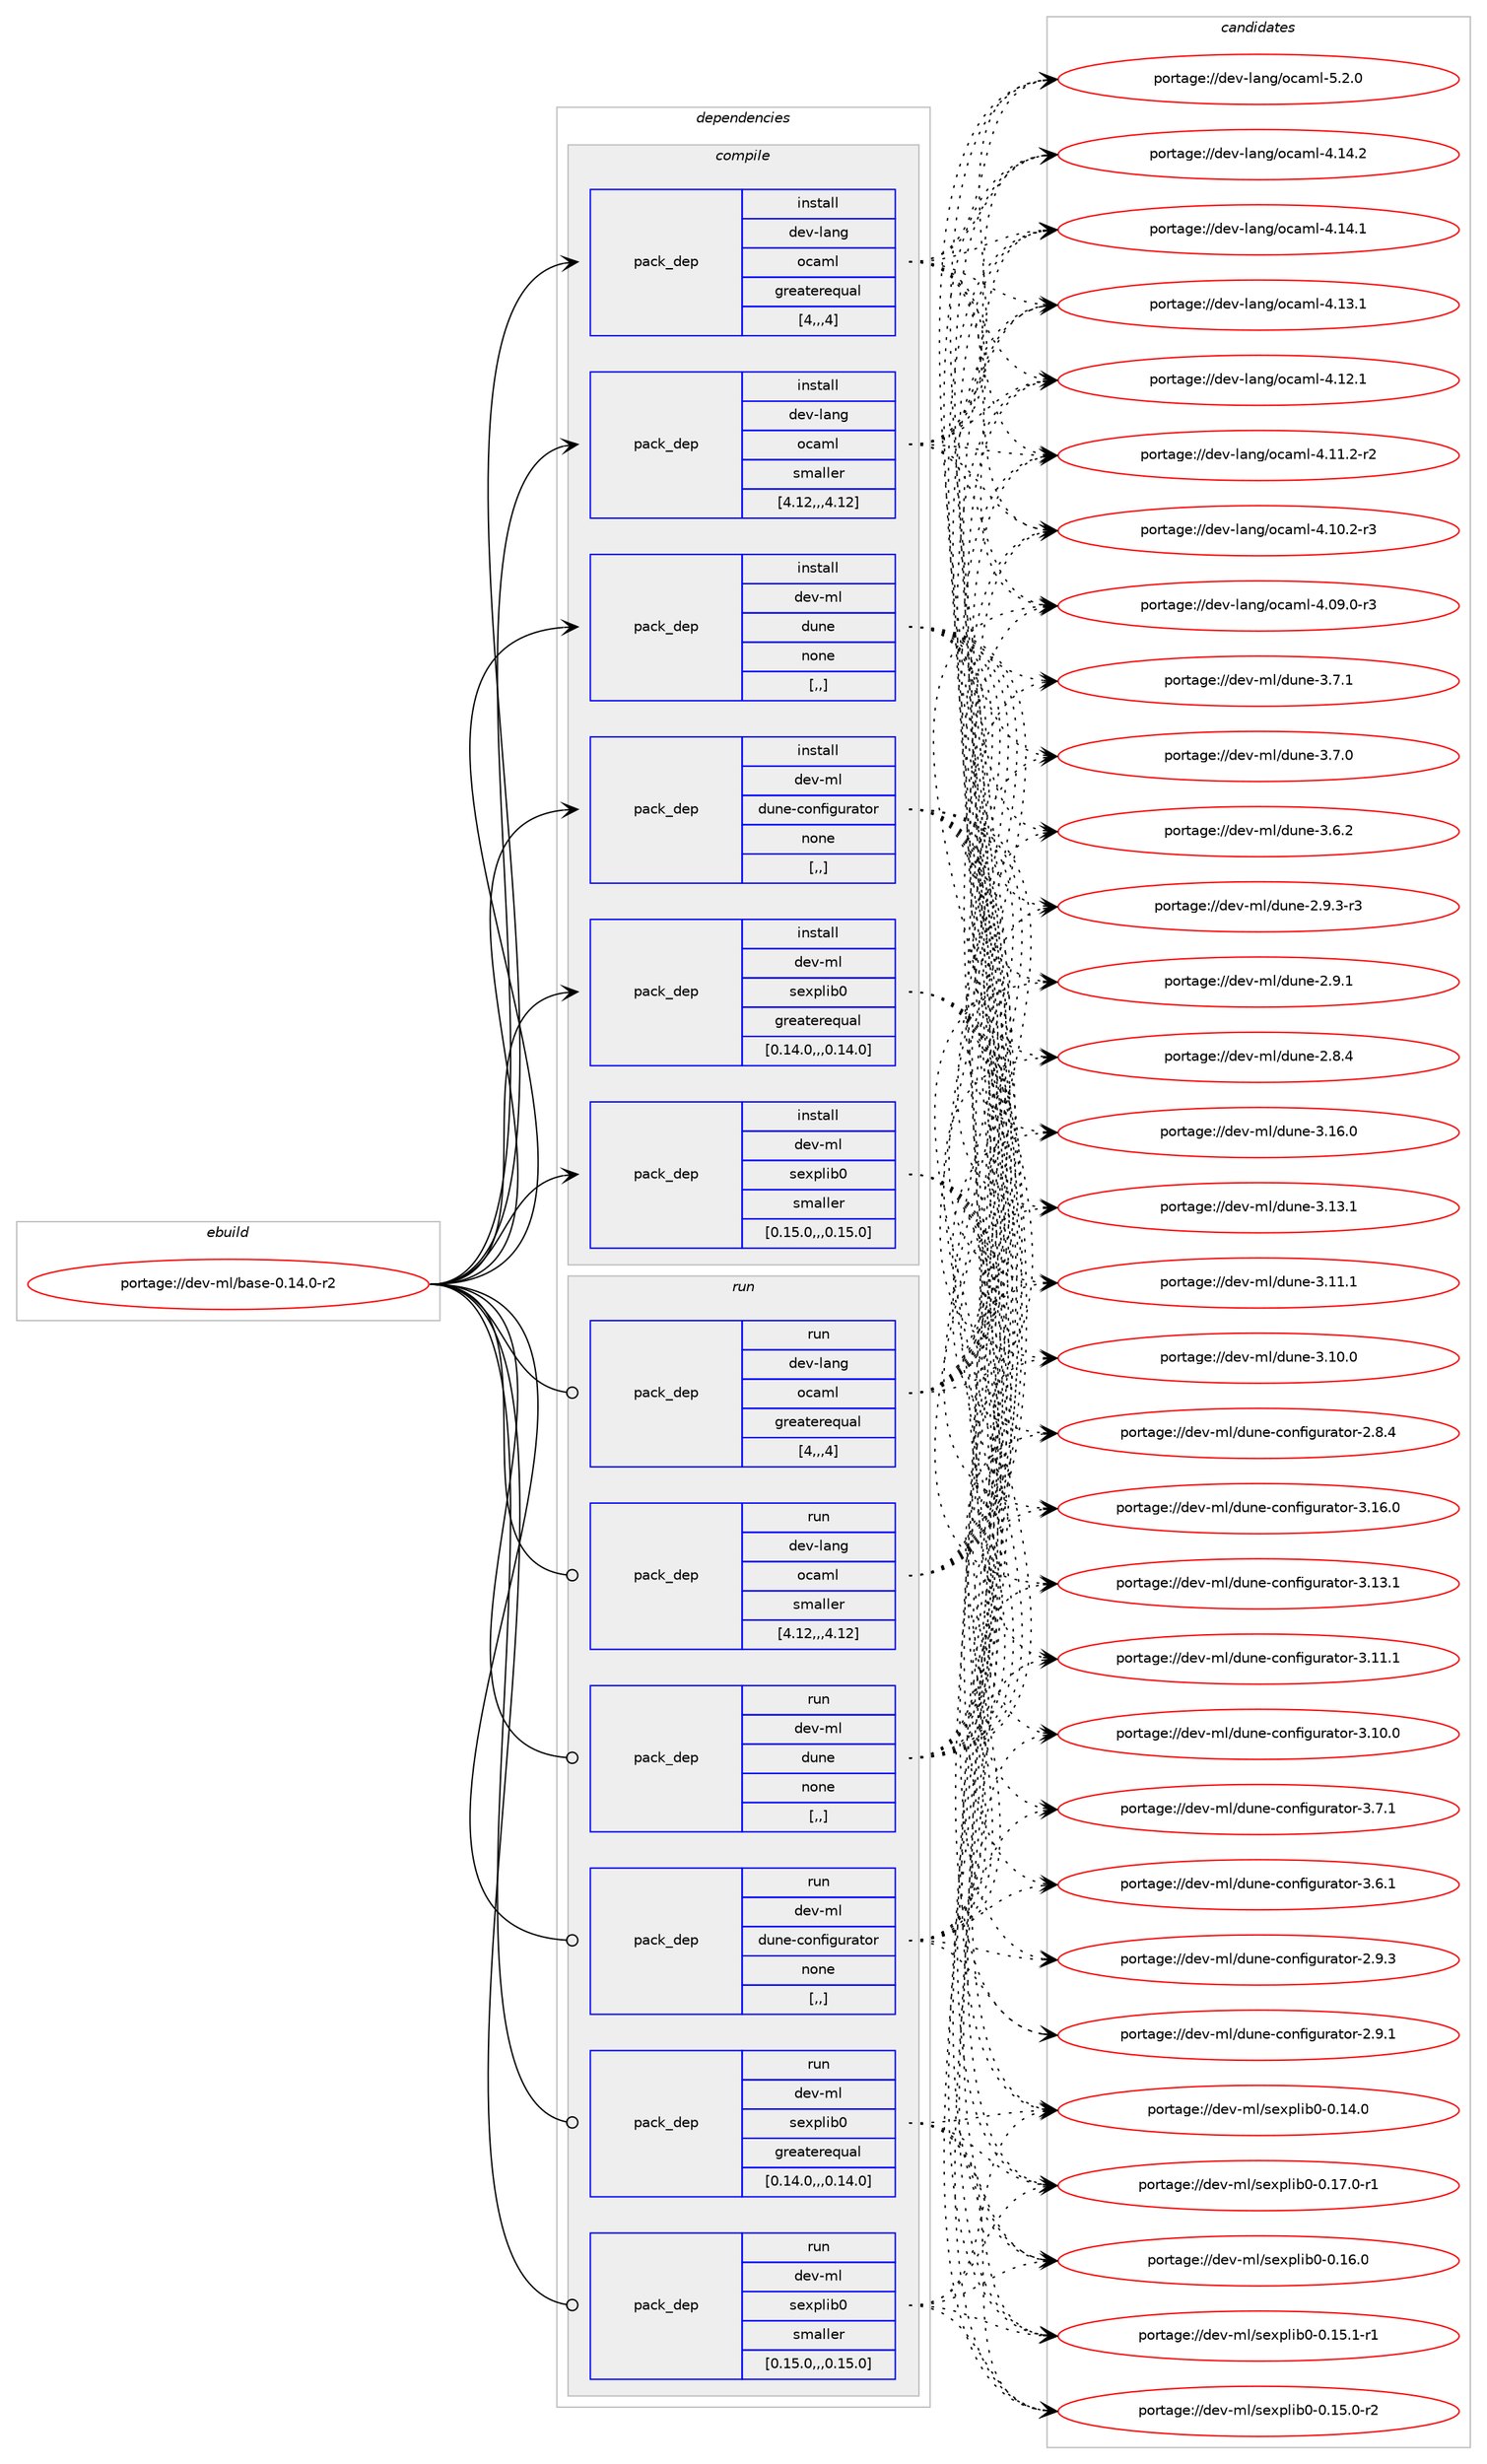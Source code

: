 digraph prolog {

# *************
# Graph options
# *************

newrank=true;
concentrate=true;
compound=true;
graph [rankdir=LR,fontname=Helvetica,fontsize=10,ranksep=1.5];#, ranksep=2.5, nodesep=0.2];
edge  [arrowhead=vee];
node  [fontname=Helvetica,fontsize=10];

# **********
# The ebuild
# **********

subgraph cluster_leftcol {
color=gray;
label=<<i>ebuild</i>>;
id [label="portage://dev-ml/base-0.14.0-r2", color=red, width=4, href="../dev-ml/base-0.14.0-r2.svg"];
}

# ****************
# The dependencies
# ****************

subgraph cluster_midcol {
color=gray;
label=<<i>dependencies</i>>;
subgraph cluster_compile {
fillcolor="#eeeeee";
style=filled;
label=<<i>compile</i>>;
subgraph pack87140 {
dependency117624 [label=<<TABLE BORDER="0" CELLBORDER="1" CELLSPACING="0" CELLPADDING="4" WIDTH="220"><TR><TD ROWSPAN="6" CELLPADDING="30">pack_dep</TD></TR><TR><TD WIDTH="110">install</TD></TR><TR><TD>dev-lang</TD></TR><TR><TD>ocaml</TD></TR><TR><TD>greaterequal</TD></TR><TR><TD>[4,,,4]</TD></TR></TABLE>>, shape=none, color=blue];
}
id:e -> dependency117624:w [weight=20,style="solid",arrowhead="vee"];
subgraph pack87141 {
dependency117625 [label=<<TABLE BORDER="0" CELLBORDER="1" CELLSPACING="0" CELLPADDING="4" WIDTH="220"><TR><TD ROWSPAN="6" CELLPADDING="30">pack_dep</TD></TR><TR><TD WIDTH="110">install</TD></TR><TR><TD>dev-lang</TD></TR><TR><TD>ocaml</TD></TR><TR><TD>smaller</TD></TR><TR><TD>[4.12,,,4.12]</TD></TR></TABLE>>, shape=none, color=blue];
}
id:e -> dependency117625:w [weight=20,style="solid",arrowhead="vee"];
subgraph pack87142 {
dependency117626 [label=<<TABLE BORDER="0" CELLBORDER="1" CELLSPACING="0" CELLPADDING="4" WIDTH="220"><TR><TD ROWSPAN="6" CELLPADDING="30">pack_dep</TD></TR><TR><TD WIDTH="110">install</TD></TR><TR><TD>dev-ml</TD></TR><TR><TD>dune</TD></TR><TR><TD>none</TD></TR><TR><TD>[,,]</TD></TR></TABLE>>, shape=none, color=blue];
}
id:e -> dependency117626:w [weight=20,style="solid",arrowhead="vee"];
subgraph pack87143 {
dependency117627 [label=<<TABLE BORDER="0" CELLBORDER="1" CELLSPACING="0" CELLPADDING="4" WIDTH="220"><TR><TD ROWSPAN="6" CELLPADDING="30">pack_dep</TD></TR><TR><TD WIDTH="110">install</TD></TR><TR><TD>dev-ml</TD></TR><TR><TD>dune-configurator</TD></TR><TR><TD>none</TD></TR><TR><TD>[,,]</TD></TR></TABLE>>, shape=none, color=blue];
}
id:e -> dependency117627:w [weight=20,style="solid",arrowhead="vee"];
subgraph pack87144 {
dependency117628 [label=<<TABLE BORDER="0" CELLBORDER="1" CELLSPACING="0" CELLPADDING="4" WIDTH="220"><TR><TD ROWSPAN="6" CELLPADDING="30">pack_dep</TD></TR><TR><TD WIDTH="110">install</TD></TR><TR><TD>dev-ml</TD></TR><TR><TD>sexplib0</TD></TR><TR><TD>greaterequal</TD></TR><TR><TD>[0.14.0,,,0.14.0]</TD></TR></TABLE>>, shape=none, color=blue];
}
id:e -> dependency117628:w [weight=20,style="solid",arrowhead="vee"];
subgraph pack87145 {
dependency117629 [label=<<TABLE BORDER="0" CELLBORDER="1" CELLSPACING="0" CELLPADDING="4" WIDTH="220"><TR><TD ROWSPAN="6" CELLPADDING="30">pack_dep</TD></TR><TR><TD WIDTH="110">install</TD></TR><TR><TD>dev-ml</TD></TR><TR><TD>sexplib0</TD></TR><TR><TD>smaller</TD></TR><TR><TD>[0.15.0,,,0.15.0]</TD></TR></TABLE>>, shape=none, color=blue];
}
id:e -> dependency117629:w [weight=20,style="solid",arrowhead="vee"];
}
subgraph cluster_compileandrun {
fillcolor="#eeeeee";
style=filled;
label=<<i>compile and run</i>>;
}
subgraph cluster_run {
fillcolor="#eeeeee";
style=filled;
label=<<i>run</i>>;
subgraph pack87146 {
dependency117630 [label=<<TABLE BORDER="0" CELLBORDER="1" CELLSPACING="0" CELLPADDING="4" WIDTH="220"><TR><TD ROWSPAN="6" CELLPADDING="30">pack_dep</TD></TR><TR><TD WIDTH="110">run</TD></TR><TR><TD>dev-lang</TD></TR><TR><TD>ocaml</TD></TR><TR><TD>greaterequal</TD></TR><TR><TD>[4,,,4]</TD></TR></TABLE>>, shape=none, color=blue];
}
id:e -> dependency117630:w [weight=20,style="solid",arrowhead="odot"];
subgraph pack87147 {
dependency117631 [label=<<TABLE BORDER="0" CELLBORDER="1" CELLSPACING="0" CELLPADDING="4" WIDTH="220"><TR><TD ROWSPAN="6" CELLPADDING="30">pack_dep</TD></TR><TR><TD WIDTH="110">run</TD></TR><TR><TD>dev-lang</TD></TR><TR><TD>ocaml</TD></TR><TR><TD>smaller</TD></TR><TR><TD>[4.12,,,4.12]</TD></TR></TABLE>>, shape=none, color=blue];
}
id:e -> dependency117631:w [weight=20,style="solid",arrowhead="odot"];
subgraph pack87148 {
dependency117632 [label=<<TABLE BORDER="0" CELLBORDER="1" CELLSPACING="0" CELLPADDING="4" WIDTH="220"><TR><TD ROWSPAN="6" CELLPADDING="30">pack_dep</TD></TR><TR><TD WIDTH="110">run</TD></TR><TR><TD>dev-ml</TD></TR><TR><TD>dune</TD></TR><TR><TD>none</TD></TR><TR><TD>[,,]</TD></TR></TABLE>>, shape=none, color=blue];
}
id:e -> dependency117632:w [weight=20,style="solid",arrowhead="odot"];
subgraph pack87149 {
dependency117633 [label=<<TABLE BORDER="0" CELLBORDER="1" CELLSPACING="0" CELLPADDING="4" WIDTH="220"><TR><TD ROWSPAN="6" CELLPADDING="30">pack_dep</TD></TR><TR><TD WIDTH="110">run</TD></TR><TR><TD>dev-ml</TD></TR><TR><TD>dune-configurator</TD></TR><TR><TD>none</TD></TR><TR><TD>[,,]</TD></TR></TABLE>>, shape=none, color=blue];
}
id:e -> dependency117633:w [weight=20,style="solid",arrowhead="odot"];
subgraph pack87150 {
dependency117634 [label=<<TABLE BORDER="0" CELLBORDER="1" CELLSPACING="0" CELLPADDING="4" WIDTH="220"><TR><TD ROWSPAN="6" CELLPADDING="30">pack_dep</TD></TR><TR><TD WIDTH="110">run</TD></TR><TR><TD>dev-ml</TD></TR><TR><TD>sexplib0</TD></TR><TR><TD>greaterequal</TD></TR><TR><TD>[0.14.0,,,0.14.0]</TD></TR></TABLE>>, shape=none, color=blue];
}
id:e -> dependency117634:w [weight=20,style="solid",arrowhead="odot"];
subgraph pack87151 {
dependency117635 [label=<<TABLE BORDER="0" CELLBORDER="1" CELLSPACING="0" CELLPADDING="4" WIDTH="220"><TR><TD ROWSPAN="6" CELLPADDING="30">pack_dep</TD></TR><TR><TD WIDTH="110">run</TD></TR><TR><TD>dev-ml</TD></TR><TR><TD>sexplib0</TD></TR><TR><TD>smaller</TD></TR><TR><TD>[0.15.0,,,0.15.0]</TD></TR></TABLE>>, shape=none, color=blue];
}
id:e -> dependency117635:w [weight=20,style="solid",arrowhead="odot"];
}
}

# **************
# The candidates
# **************

subgraph cluster_choices {
rank=same;
color=gray;
label=<<i>candidates</i>>;

subgraph choice87140 {
color=black;
nodesep=1;
choice1001011184510897110103471119997109108455346504648 [label="portage://dev-lang/ocaml-5.2.0", color=red, width=4,href="../dev-lang/ocaml-5.2.0.svg"];
choice100101118451089711010347111999710910845524649524650 [label="portage://dev-lang/ocaml-4.14.2", color=red, width=4,href="../dev-lang/ocaml-4.14.2.svg"];
choice100101118451089711010347111999710910845524649524649 [label="portage://dev-lang/ocaml-4.14.1", color=red, width=4,href="../dev-lang/ocaml-4.14.1.svg"];
choice100101118451089711010347111999710910845524649514649 [label="portage://dev-lang/ocaml-4.13.1", color=red, width=4,href="../dev-lang/ocaml-4.13.1.svg"];
choice100101118451089711010347111999710910845524649504649 [label="portage://dev-lang/ocaml-4.12.1", color=red, width=4,href="../dev-lang/ocaml-4.12.1.svg"];
choice1001011184510897110103471119997109108455246494946504511450 [label="portage://dev-lang/ocaml-4.11.2-r2", color=red, width=4,href="../dev-lang/ocaml-4.11.2-r2.svg"];
choice1001011184510897110103471119997109108455246494846504511451 [label="portage://dev-lang/ocaml-4.10.2-r3", color=red, width=4,href="../dev-lang/ocaml-4.10.2-r3.svg"];
choice1001011184510897110103471119997109108455246485746484511451 [label="portage://dev-lang/ocaml-4.09.0-r3", color=red, width=4,href="../dev-lang/ocaml-4.09.0-r3.svg"];
dependency117624:e -> choice1001011184510897110103471119997109108455346504648:w [style=dotted,weight="100"];
dependency117624:e -> choice100101118451089711010347111999710910845524649524650:w [style=dotted,weight="100"];
dependency117624:e -> choice100101118451089711010347111999710910845524649524649:w [style=dotted,weight="100"];
dependency117624:e -> choice100101118451089711010347111999710910845524649514649:w [style=dotted,weight="100"];
dependency117624:e -> choice100101118451089711010347111999710910845524649504649:w [style=dotted,weight="100"];
dependency117624:e -> choice1001011184510897110103471119997109108455246494946504511450:w [style=dotted,weight="100"];
dependency117624:e -> choice1001011184510897110103471119997109108455246494846504511451:w [style=dotted,weight="100"];
dependency117624:e -> choice1001011184510897110103471119997109108455246485746484511451:w [style=dotted,weight="100"];
}
subgraph choice87141 {
color=black;
nodesep=1;
choice1001011184510897110103471119997109108455346504648 [label="portage://dev-lang/ocaml-5.2.0", color=red, width=4,href="../dev-lang/ocaml-5.2.0.svg"];
choice100101118451089711010347111999710910845524649524650 [label="portage://dev-lang/ocaml-4.14.2", color=red, width=4,href="../dev-lang/ocaml-4.14.2.svg"];
choice100101118451089711010347111999710910845524649524649 [label="portage://dev-lang/ocaml-4.14.1", color=red, width=4,href="../dev-lang/ocaml-4.14.1.svg"];
choice100101118451089711010347111999710910845524649514649 [label="portage://dev-lang/ocaml-4.13.1", color=red, width=4,href="../dev-lang/ocaml-4.13.1.svg"];
choice100101118451089711010347111999710910845524649504649 [label="portage://dev-lang/ocaml-4.12.1", color=red, width=4,href="../dev-lang/ocaml-4.12.1.svg"];
choice1001011184510897110103471119997109108455246494946504511450 [label="portage://dev-lang/ocaml-4.11.2-r2", color=red, width=4,href="../dev-lang/ocaml-4.11.2-r2.svg"];
choice1001011184510897110103471119997109108455246494846504511451 [label="portage://dev-lang/ocaml-4.10.2-r3", color=red, width=4,href="../dev-lang/ocaml-4.10.2-r3.svg"];
choice1001011184510897110103471119997109108455246485746484511451 [label="portage://dev-lang/ocaml-4.09.0-r3", color=red, width=4,href="../dev-lang/ocaml-4.09.0-r3.svg"];
dependency117625:e -> choice1001011184510897110103471119997109108455346504648:w [style=dotted,weight="100"];
dependency117625:e -> choice100101118451089711010347111999710910845524649524650:w [style=dotted,weight="100"];
dependency117625:e -> choice100101118451089711010347111999710910845524649524649:w [style=dotted,weight="100"];
dependency117625:e -> choice100101118451089711010347111999710910845524649514649:w [style=dotted,weight="100"];
dependency117625:e -> choice100101118451089711010347111999710910845524649504649:w [style=dotted,weight="100"];
dependency117625:e -> choice1001011184510897110103471119997109108455246494946504511450:w [style=dotted,weight="100"];
dependency117625:e -> choice1001011184510897110103471119997109108455246494846504511451:w [style=dotted,weight="100"];
dependency117625:e -> choice1001011184510897110103471119997109108455246485746484511451:w [style=dotted,weight="100"];
}
subgraph choice87142 {
color=black;
nodesep=1;
choice100101118451091084710011711010145514649544648 [label="portage://dev-ml/dune-3.16.0", color=red, width=4,href="../dev-ml/dune-3.16.0.svg"];
choice100101118451091084710011711010145514649514649 [label="portage://dev-ml/dune-3.13.1", color=red, width=4,href="../dev-ml/dune-3.13.1.svg"];
choice100101118451091084710011711010145514649494649 [label="portage://dev-ml/dune-3.11.1", color=red, width=4,href="../dev-ml/dune-3.11.1.svg"];
choice100101118451091084710011711010145514649484648 [label="portage://dev-ml/dune-3.10.0", color=red, width=4,href="../dev-ml/dune-3.10.0.svg"];
choice1001011184510910847100117110101455146554649 [label="portage://dev-ml/dune-3.7.1", color=red, width=4,href="../dev-ml/dune-3.7.1.svg"];
choice1001011184510910847100117110101455146554648 [label="portage://dev-ml/dune-3.7.0", color=red, width=4,href="../dev-ml/dune-3.7.0.svg"];
choice1001011184510910847100117110101455146544650 [label="portage://dev-ml/dune-3.6.2", color=red, width=4,href="../dev-ml/dune-3.6.2.svg"];
choice10010111845109108471001171101014550465746514511451 [label="portage://dev-ml/dune-2.9.3-r3", color=red, width=4,href="../dev-ml/dune-2.9.3-r3.svg"];
choice1001011184510910847100117110101455046574649 [label="portage://dev-ml/dune-2.9.1", color=red, width=4,href="../dev-ml/dune-2.9.1.svg"];
choice1001011184510910847100117110101455046564652 [label="portage://dev-ml/dune-2.8.4", color=red, width=4,href="../dev-ml/dune-2.8.4.svg"];
dependency117626:e -> choice100101118451091084710011711010145514649544648:w [style=dotted,weight="100"];
dependency117626:e -> choice100101118451091084710011711010145514649514649:w [style=dotted,weight="100"];
dependency117626:e -> choice100101118451091084710011711010145514649494649:w [style=dotted,weight="100"];
dependency117626:e -> choice100101118451091084710011711010145514649484648:w [style=dotted,weight="100"];
dependency117626:e -> choice1001011184510910847100117110101455146554649:w [style=dotted,weight="100"];
dependency117626:e -> choice1001011184510910847100117110101455146554648:w [style=dotted,weight="100"];
dependency117626:e -> choice1001011184510910847100117110101455146544650:w [style=dotted,weight="100"];
dependency117626:e -> choice10010111845109108471001171101014550465746514511451:w [style=dotted,weight="100"];
dependency117626:e -> choice1001011184510910847100117110101455046574649:w [style=dotted,weight="100"];
dependency117626:e -> choice1001011184510910847100117110101455046564652:w [style=dotted,weight="100"];
}
subgraph choice87143 {
color=black;
nodesep=1;
choice100101118451091084710011711010145991111101021051031171149711611111445514649544648 [label="portage://dev-ml/dune-configurator-3.16.0", color=red, width=4,href="../dev-ml/dune-configurator-3.16.0.svg"];
choice100101118451091084710011711010145991111101021051031171149711611111445514649514649 [label="portage://dev-ml/dune-configurator-3.13.1", color=red, width=4,href="../dev-ml/dune-configurator-3.13.1.svg"];
choice100101118451091084710011711010145991111101021051031171149711611111445514649494649 [label="portage://dev-ml/dune-configurator-3.11.1", color=red, width=4,href="../dev-ml/dune-configurator-3.11.1.svg"];
choice100101118451091084710011711010145991111101021051031171149711611111445514649484648 [label="portage://dev-ml/dune-configurator-3.10.0", color=red, width=4,href="../dev-ml/dune-configurator-3.10.0.svg"];
choice1001011184510910847100117110101459911111010210510311711497116111114455146554649 [label="portage://dev-ml/dune-configurator-3.7.1", color=red, width=4,href="../dev-ml/dune-configurator-3.7.1.svg"];
choice1001011184510910847100117110101459911111010210510311711497116111114455146544649 [label="portage://dev-ml/dune-configurator-3.6.1", color=red, width=4,href="../dev-ml/dune-configurator-3.6.1.svg"];
choice1001011184510910847100117110101459911111010210510311711497116111114455046574651 [label="portage://dev-ml/dune-configurator-2.9.3", color=red, width=4,href="../dev-ml/dune-configurator-2.9.3.svg"];
choice1001011184510910847100117110101459911111010210510311711497116111114455046574649 [label="portage://dev-ml/dune-configurator-2.9.1", color=red, width=4,href="../dev-ml/dune-configurator-2.9.1.svg"];
choice1001011184510910847100117110101459911111010210510311711497116111114455046564652 [label="portage://dev-ml/dune-configurator-2.8.4", color=red, width=4,href="../dev-ml/dune-configurator-2.8.4.svg"];
dependency117627:e -> choice100101118451091084710011711010145991111101021051031171149711611111445514649544648:w [style=dotted,weight="100"];
dependency117627:e -> choice100101118451091084710011711010145991111101021051031171149711611111445514649514649:w [style=dotted,weight="100"];
dependency117627:e -> choice100101118451091084710011711010145991111101021051031171149711611111445514649494649:w [style=dotted,weight="100"];
dependency117627:e -> choice100101118451091084710011711010145991111101021051031171149711611111445514649484648:w [style=dotted,weight="100"];
dependency117627:e -> choice1001011184510910847100117110101459911111010210510311711497116111114455146554649:w [style=dotted,weight="100"];
dependency117627:e -> choice1001011184510910847100117110101459911111010210510311711497116111114455146544649:w [style=dotted,weight="100"];
dependency117627:e -> choice1001011184510910847100117110101459911111010210510311711497116111114455046574651:w [style=dotted,weight="100"];
dependency117627:e -> choice1001011184510910847100117110101459911111010210510311711497116111114455046574649:w [style=dotted,weight="100"];
dependency117627:e -> choice1001011184510910847100117110101459911111010210510311711497116111114455046564652:w [style=dotted,weight="100"];
}
subgraph choice87144 {
color=black;
nodesep=1;
choice10010111845109108471151011201121081059848454846495546484511449 [label="portage://dev-ml/sexplib0-0.17.0-r1", color=red, width=4,href="../dev-ml/sexplib0-0.17.0-r1.svg"];
choice1001011184510910847115101120112108105984845484649544648 [label="portage://dev-ml/sexplib0-0.16.0", color=red, width=4,href="../dev-ml/sexplib0-0.16.0.svg"];
choice10010111845109108471151011201121081059848454846495346494511449 [label="portage://dev-ml/sexplib0-0.15.1-r1", color=red, width=4,href="../dev-ml/sexplib0-0.15.1-r1.svg"];
choice10010111845109108471151011201121081059848454846495346484511450 [label="portage://dev-ml/sexplib0-0.15.0-r2", color=red, width=4,href="../dev-ml/sexplib0-0.15.0-r2.svg"];
choice1001011184510910847115101120112108105984845484649524648 [label="portage://dev-ml/sexplib0-0.14.0", color=red, width=4,href="../dev-ml/sexplib0-0.14.0.svg"];
dependency117628:e -> choice10010111845109108471151011201121081059848454846495546484511449:w [style=dotted,weight="100"];
dependency117628:e -> choice1001011184510910847115101120112108105984845484649544648:w [style=dotted,weight="100"];
dependency117628:e -> choice10010111845109108471151011201121081059848454846495346494511449:w [style=dotted,weight="100"];
dependency117628:e -> choice10010111845109108471151011201121081059848454846495346484511450:w [style=dotted,weight="100"];
dependency117628:e -> choice1001011184510910847115101120112108105984845484649524648:w [style=dotted,weight="100"];
}
subgraph choice87145 {
color=black;
nodesep=1;
choice10010111845109108471151011201121081059848454846495546484511449 [label="portage://dev-ml/sexplib0-0.17.0-r1", color=red, width=4,href="../dev-ml/sexplib0-0.17.0-r1.svg"];
choice1001011184510910847115101120112108105984845484649544648 [label="portage://dev-ml/sexplib0-0.16.0", color=red, width=4,href="../dev-ml/sexplib0-0.16.0.svg"];
choice10010111845109108471151011201121081059848454846495346494511449 [label="portage://dev-ml/sexplib0-0.15.1-r1", color=red, width=4,href="../dev-ml/sexplib0-0.15.1-r1.svg"];
choice10010111845109108471151011201121081059848454846495346484511450 [label="portage://dev-ml/sexplib0-0.15.0-r2", color=red, width=4,href="../dev-ml/sexplib0-0.15.0-r2.svg"];
choice1001011184510910847115101120112108105984845484649524648 [label="portage://dev-ml/sexplib0-0.14.0", color=red, width=4,href="../dev-ml/sexplib0-0.14.0.svg"];
dependency117629:e -> choice10010111845109108471151011201121081059848454846495546484511449:w [style=dotted,weight="100"];
dependency117629:e -> choice1001011184510910847115101120112108105984845484649544648:w [style=dotted,weight="100"];
dependency117629:e -> choice10010111845109108471151011201121081059848454846495346494511449:w [style=dotted,weight="100"];
dependency117629:e -> choice10010111845109108471151011201121081059848454846495346484511450:w [style=dotted,weight="100"];
dependency117629:e -> choice1001011184510910847115101120112108105984845484649524648:w [style=dotted,weight="100"];
}
subgraph choice87146 {
color=black;
nodesep=1;
choice1001011184510897110103471119997109108455346504648 [label="portage://dev-lang/ocaml-5.2.0", color=red, width=4,href="../dev-lang/ocaml-5.2.0.svg"];
choice100101118451089711010347111999710910845524649524650 [label="portage://dev-lang/ocaml-4.14.2", color=red, width=4,href="../dev-lang/ocaml-4.14.2.svg"];
choice100101118451089711010347111999710910845524649524649 [label="portage://dev-lang/ocaml-4.14.1", color=red, width=4,href="../dev-lang/ocaml-4.14.1.svg"];
choice100101118451089711010347111999710910845524649514649 [label="portage://dev-lang/ocaml-4.13.1", color=red, width=4,href="../dev-lang/ocaml-4.13.1.svg"];
choice100101118451089711010347111999710910845524649504649 [label="portage://dev-lang/ocaml-4.12.1", color=red, width=4,href="../dev-lang/ocaml-4.12.1.svg"];
choice1001011184510897110103471119997109108455246494946504511450 [label="portage://dev-lang/ocaml-4.11.2-r2", color=red, width=4,href="../dev-lang/ocaml-4.11.2-r2.svg"];
choice1001011184510897110103471119997109108455246494846504511451 [label="portage://dev-lang/ocaml-4.10.2-r3", color=red, width=4,href="../dev-lang/ocaml-4.10.2-r3.svg"];
choice1001011184510897110103471119997109108455246485746484511451 [label="portage://dev-lang/ocaml-4.09.0-r3", color=red, width=4,href="../dev-lang/ocaml-4.09.0-r3.svg"];
dependency117630:e -> choice1001011184510897110103471119997109108455346504648:w [style=dotted,weight="100"];
dependency117630:e -> choice100101118451089711010347111999710910845524649524650:w [style=dotted,weight="100"];
dependency117630:e -> choice100101118451089711010347111999710910845524649524649:w [style=dotted,weight="100"];
dependency117630:e -> choice100101118451089711010347111999710910845524649514649:w [style=dotted,weight="100"];
dependency117630:e -> choice100101118451089711010347111999710910845524649504649:w [style=dotted,weight="100"];
dependency117630:e -> choice1001011184510897110103471119997109108455246494946504511450:w [style=dotted,weight="100"];
dependency117630:e -> choice1001011184510897110103471119997109108455246494846504511451:w [style=dotted,weight="100"];
dependency117630:e -> choice1001011184510897110103471119997109108455246485746484511451:w [style=dotted,weight="100"];
}
subgraph choice87147 {
color=black;
nodesep=1;
choice1001011184510897110103471119997109108455346504648 [label="portage://dev-lang/ocaml-5.2.0", color=red, width=4,href="../dev-lang/ocaml-5.2.0.svg"];
choice100101118451089711010347111999710910845524649524650 [label="portage://dev-lang/ocaml-4.14.2", color=red, width=4,href="../dev-lang/ocaml-4.14.2.svg"];
choice100101118451089711010347111999710910845524649524649 [label="portage://dev-lang/ocaml-4.14.1", color=red, width=4,href="../dev-lang/ocaml-4.14.1.svg"];
choice100101118451089711010347111999710910845524649514649 [label="portage://dev-lang/ocaml-4.13.1", color=red, width=4,href="../dev-lang/ocaml-4.13.1.svg"];
choice100101118451089711010347111999710910845524649504649 [label="portage://dev-lang/ocaml-4.12.1", color=red, width=4,href="../dev-lang/ocaml-4.12.1.svg"];
choice1001011184510897110103471119997109108455246494946504511450 [label="portage://dev-lang/ocaml-4.11.2-r2", color=red, width=4,href="../dev-lang/ocaml-4.11.2-r2.svg"];
choice1001011184510897110103471119997109108455246494846504511451 [label="portage://dev-lang/ocaml-4.10.2-r3", color=red, width=4,href="../dev-lang/ocaml-4.10.2-r3.svg"];
choice1001011184510897110103471119997109108455246485746484511451 [label="portage://dev-lang/ocaml-4.09.0-r3", color=red, width=4,href="../dev-lang/ocaml-4.09.0-r3.svg"];
dependency117631:e -> choice1001011184510897110103471119997109108455346504648:w [style=dotted,weight="100"];
dependency117631:e -> choice100101118451089711010347111999710910845524649524650:w [style=dotted,weight="100"];
dependency117631:e -> choice100101118451089711010347111999710910845524649524649:w [style=dotted,weight="100"];
dependency117631:e -> choice100101118451089711010347111999710910845524649514649:w [style=dotted,weight="100"];
dependency117631:e -> choice100101118451089711010347111999710910845524649504649:w [style=dotted,weight="100"];
dependency117631:e -> choice1001011184510897110103471119997109108455246494946504511450:w [style=dotted,weight="100"];
dependency117631:e -> choice1001011184510897110103471119997109108455246494846504511451:w [style=dotted,weight="100"];
dependency117631:e -> choice1001011184510897110103471119997109108455246485746484511451:w [style=dotted,weight="100"];
}
subgraph choice87148 {
color=black;
nodesep=1;
choice100101118451091084710011711010145514649544648 [label="portage://dev-ml/dune-3.16.0", color=red, width=4,href="../dev-ml/dune-3.16.0.svg"];
choice100101118451091084710011711010145514649514649 [label="portage://dev-ml/dune-3.13.1", color=red, width=4,href="../dev-ml/dune-3.13.1.svg"];
choice100101118451091084710011711010145514649494649 [label="portage://dev-ml/dune-3.11.1", color=red, width=4,href="../dev-ml/dune-3.11.1.svg"];
choice100101118451091084710011711010145514649484648 [label="portage://dev-ml/dune-3.10.0", color=red, width=4,href="../dev-ml/dune-3.10.0.svg"];
choice1001011184510910847100117110101455146554649 [label="portage://dev-ml/dune-3.7.1", color=red, width=4,href="../dev-ml/dune-3.7.1.svg"];
choice1001011184510910847100117110101455146554648 [label="portage://dev-ml/dune-3.7.0", color=red, width=4,href="../dev-ml/dune-3.7.0.svg"];
choice1001011184510910847100117110101455146544650 [label="portage://dev-ml/dune-3.6.2", color=red, width=4,href="../dev-ml/dune-3.6.2.svg"];
choice10010111845109108471001171101014550465746514511451 [label="portage://dev-ml/dune-2.9.3-r3", color=red, width=4,href="../dev-ml/dune-2.9.3-r3.svg"];
choice1001011184510910847100117110101455046574649 [label="portage://dev-ml/dune-2.9.1", color=red, width=4,href="../dev-ml/dune-2.9.1.svg"];
choice1001011184510910847100117110101455046564652 [label="portage://dev-ml/dune-2.8.4", color=red, width=4,href="../dev-ml/dune-2.8.4.svg"];
dependency117632:e -> choice100101118451091084710011711010145514649544648:w [style=dotted,weight="100"];
dependency117632:e -> choice100101118451091084710011711010145514649514649:w [style=dotted,weight="100"];
dependency117632:e -> choice100101118451091084710011711010145514649494649:w [style=dotted,weight="100"];
dependency117632:e -> choice100101118451091084710011711010145514649484648:w [style=dotted,weight="100"];
dependency117632:e -> choice1001011184510910847100117110101455146554649:w [style=dotted,weight="100"];
dependency117632:e -> choice1001011184510910847100117110101455146554648:w [style=dotted,weight="100"];
dependency117632:e -> choice1001011184510910847100117110101455146544650:w [style=dotted,weight="100"];
dependency117632:e -> choice10010111845109108471001171101014550465746514511451:w [style=dotted,weight="100"];
dependency117632:e -> choice1001011184510910847100117110101455046574649:w [style=dotted,weight="100"];
dependency117632:e -> choice1001011184510910847100117110101455046564652:w [style=dotted,weight="100"];
}
subgraph choice87149 {
color=black;
nodesep=1;
choice100101118451091084710011711010145991111101021051031171149711611111445514649544648 [label="portage://dev-ml/dune-configurator-3.16.0", color=red, width=4,href="../dev-ml/dune-configurator-3.16.0.svg"];
choice100101118451091084710011711010145991111101021051031171149711611111445514649514649 [label="portage://dev-ml/dune-configurator-3.13.1", color=red, width=4,href="../dev-ml/dune-configurator-3.13.1.svg"];
choice100101118451091084710011711010145991111101021051031171149711611111445514649494649 [label="portage://dev-ml/dune-configurator-3.11.1", color=red, width=4,href="../dev-ml/dune-configurator-3.11.1.svg"];
choice100101118451091084710011711010145991111101021051031171149711611111445514649484648 [label="portage://dev-ml/dune-configurator-3.10.0", color=red, width=4,href="../dev-ml/dune-configurator-3.10.0.svg"];
choice1001011184510910847100117110101459911111010210510311711497116111114455146554649 [label="portage://dev-ml/dune-configurator-3.7.1", color=red, width=4,href="../dev-ml/dune-configurator-3.7.1.svg"];
choice1001011184510910847100117110101459911111010210510311711497116111114455146544649 [label="portage://dev-ml/dune-configurator-3.6.1", color=red, width=4,href="../dev-ml/dune-configurator-3.6.1.svg"];
choice1001011184510910847100117110101459911111010210510311711497116111114455046574651 [label="portage://dev-ml/dune-configurator-2.9.3", color=red, width=4,href="../dev-ml/dune-configurator-2.9.3.svg"];
choice1001011184510910847100117110101459911111010210510311711497116111114455046574649 [label="portage://dev-ml/dune-configurator-2.9.1", color=red, width=4,href="../dev-ml/dune-configurator-2.9.1.svg"];
choice1001011184510910847100117110101459911111010210510311711497116111114455046564652 [label="portage://dev-ml/dune-configurator-2.8.4", color=red, width=4,href="../dev-ml/dune-configurator-2.8.4.svg"];
dependency117633:e -> choice100101118451091084710011711010145991111101021051031171149711611111445514649544648:w [style=dotted,weight="100"];
dependency117633:e -> choice100101118451091084710011711010145991111101021051031171149711611111445514649514649:w [style=dotted,weight="100"];
dependency117633:e -> choice100101118451091084710011711010145991111101021051031171149711611111445514649494649:w [style=dotted,weight="100"];
dependency117633:e -> choice100101118451091084710011711010145991111101021051031171149711611111445514649484648:w [style=dotted,weight="100"];
dependency117633:e -> choice1001011184510910847100117110101459911111010210510311711497116111114455146554649:w [style=dotted,weight="100"];
dependency117633:e -> choice1001011184510910847100117110101459911111010210510311711497116111114455146544649:w [style=dotted,weight="100"];
dependency117633:e -> choice1001011184510910847100117110101459911111010210510311711497116111114455046574651:w [style=dotted,weight="100"];
dependency117633:e -> choice1001011184510910847100117110101459911111010210510311711497116111114455046574649:w [style=dotted,weight="100"];
dependency117633:e -> choice1001011184510910847100117110101459911111010210510311711497116111114455046564652:w [style=dotted,weight="100"];
}
subgraph choice87150 {
color=black;
nodesep=1;
choice10010111845109108471151011201121081059848454846495546484511449 [label="portage://dev-ml/sexplib0-0.17.0-r1", color=red, width=4,href="../dev-ml/sexplib0-0.17.0-r1.svg"];
choice1001011184510910847115101120112108105984845484649544648 [label="portage://dev-ml/sexplib0-0.16.0", color=red, width=4,href="../dev-ml/sexplib0-0.16.0.svg"];
choice10010111845109108471151011201121081059848454846495346494511449 [label="portage://dev-ml/sexplib0-0.15.1-r1", color=red, width=4,href="../dev-ml/sexplib0-0.15.1-r1.svg"];
choice10010111845109108471151011201121081059848454846495346484511450 [label="portage://dev-ml/sexplib0-0.15.0-r2", color=red, width=4,href="../dev-ml/sexplib0-0.15.0-r2.svg"];
choice1001011184510910847115101120112108105984845484649524648 [label="portage://dev-ml/sexplib0-0.14.0", color=red, width=4,href="../dev-ml/sexplib0-0.14.0.svg"];
dependency117634:e -> choice10010111845109108471151011201121081059848454846495546484511449:w [style=dotted,weight="100"];
dependency117634:e -> choice1001011184510910847115101120112108105984845484649544648:w [style=dotted,weight="100"];
dependency117634:e -> choice10010111845109108471151011201121081059848454846495346494511449:w [style=dotted,weight="100"];
dependency117634:e -> choice10010111845109108471151011201121081059848454846495346484511450:w [style=dotted,weight="100"];
dependency117634:e -> choice1001011184510910847115101120112108105984845484649524648:w [style=dotted,weight="100"];
}
subgraph choice87151 {
color=black;
nodesep=1;
choice10010111845109108471151011201121081059848454846495546484511449 [label="portage://dev-ml/sexplib0-0.17.0-r1", color=red, width=4,href="../dev-ml/sexplib0-0.17.0-r1.svg"];
choice1001011184510910847115101120112108105984845484649544648 [label="portage://dev-ml/sexplib0-0.16.0", color=red, width=4,href="../dev-ml/sexplib0-0.16.0.svg"];
choice10010111845109108471151011201121081059848454846495346494511449 [label="portage://dev-ml/sexplib0-0.15.1-r1", color=red, width=4,href="../dev-ml/sexplib0-0.15.1-r1.svg"];
choice10010111845109108471151011201121081059848454846495346484511450 [label="portage://dev-ml/sexplib0-0.15.0-r2", color=red, width=4,href="../dev-ml/sexplib0-0.15.0-r2.svg"];
choice1001011184510910847115101120112108105984845484649524648 [label="portage://dev-ml/sexplib0-0.14.0", color=red, width=4,href="../dev-ml/sexplib0-0.14.0.svg"];
dependency117635:e -> choice10010111845109108471151011201121081059848454846495546484511449:w [style=dotted,weight="100"];
dependency117635:e -> choice1001011184510910847115101120112108105984845484649544648:w [style=dotted,weight="100"];
dependency117635:e -> choice10010111845109108471151011201121081059848454846495346494511449:w [style=dotted,weight="100"];
dependency117635:e -> choice10010111845109108471151011201121081059848454846495346484511450:w [style=dotted,weight="100"];
dependency117635:e -> choice1001011184510910847115101120112108105984845484649524648:w [style=dotted,weight="100"];
}
}

}
